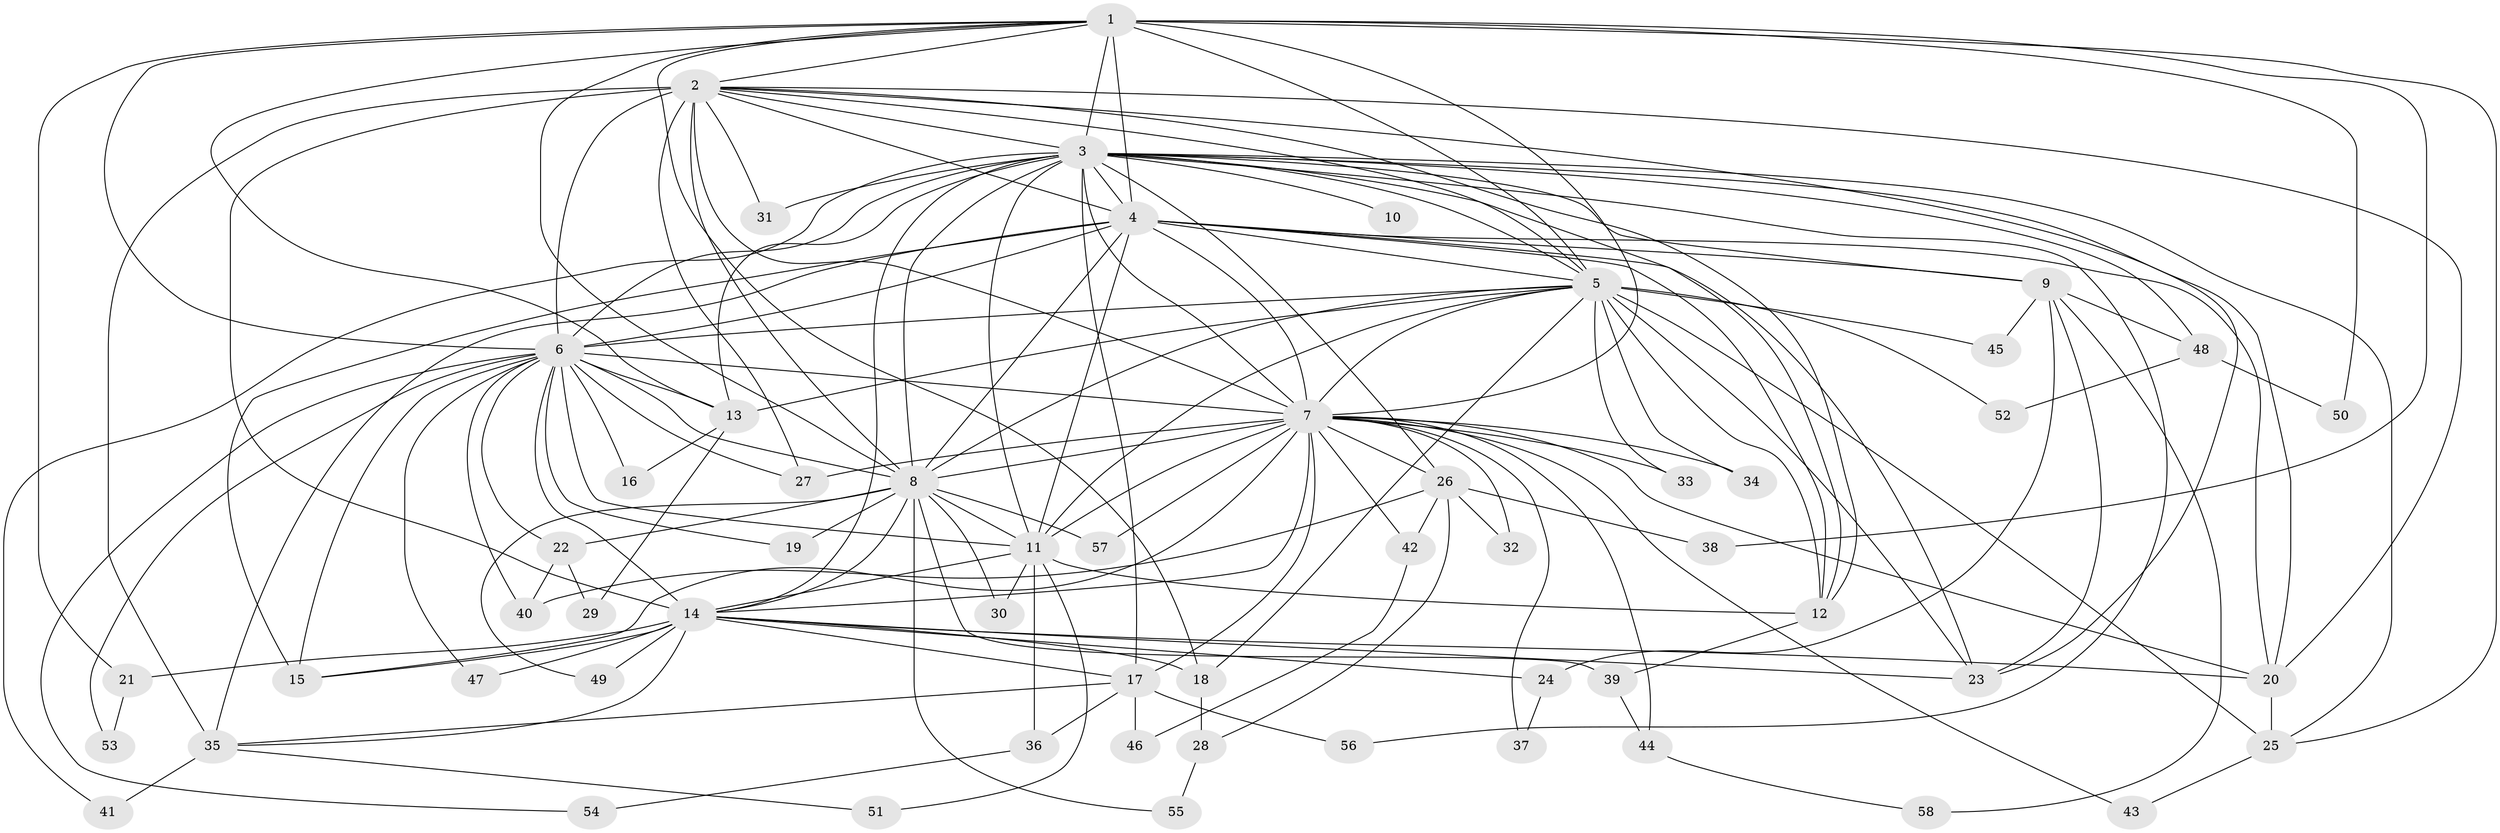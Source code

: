 // original degree distribution, {16: 0.017241379310344827, 32: 0.008620689655172414, 27: 0.02586206896551724, 20: 0.008620689655172414, 24: 0.008620689655172414, 14: 0.008620689655172414, 21: 0.008620689655172414, 7: 0.02586206896551724, 2: 0.5603448275862069, 4: 0.07758620689655173, 5: 0.04310344827586207, 3: 0.1896551724137931, 6: 0.017241379310344827}
// Generated by graph-tools (version 1.1) at 2025/34/03/09/25 02:34:56]
// undirected, 58 vertices, 156 edges
graph export_dot {
graph [start="1"]
  node [color=gray90,style=filled];
  1;
  2;
  3;
  4;
  5;
  6;
  7;
  8;
  9;
  10;
  11;
  12;
  13;
  14;
  15;
  16;
  17;
  18;
  19;
  20;
  21;
  22;
  23;
  24;
  25;
  26;
  27;
  28;
  29;
  30;
  31;
  32;
  33;
  34;
  35;
  36;
  37;
  38;
  39;
  40;
  41;
  42;
  43;
  44;
  45;
  46;
  47;
  48;
  49;
  50;
  51;
  52;
  53;
  54;
  55;
  56;
  57;
  58;
  1 -- 2 [weight=2.0];
  1 -- 3 [weight=1.0];
  1 -- 4 [weight=3.0];
  1 -- 5 [weight=1.0];
  1 -- 6 [weight=1.0];
  1 -- 7 [weight=1.0];
  1 -- 8 [weight=1.0];
  1 -- 13 [weight=1.0];
  1 -- 18 [weight=1.0];
  1 -- 21 [weight=1.0];
  1 -- 25 [weight=1.0];
  1 -- 38 [weight=1.0];
  1 -- 50 [weight=1.0];
  2 -- 3 [weight=3.0];
  2 -- 4 [weight=4.0];
  2 -- 5 [weight=3.0];
  2 -- 6 [weight=3.0];
  2 -- 7 [weight=2.0];
  2 -- 8 [weight=2.0];
  2 -- 12 [weight=1.0];
  2 -- 14 [weight=14.0];
  2 -- 20 [weight=1.0];
  2 -- 23 [weight=1.0];
  2 -- 27 [weight=1.0];
  2 -- 31 [weight=3.0];
  2 -- 35 [weight=2.0];
  3 -- 4 [weight=2.0];
  3 -- 5 [weight=1.0];
  3 -- 6 [weight=1.0];
  3 -- 7 [weight=2.0];
  3 -- 8 [weight=1.0];
  3 -- 9 [weight=1.0];
  3 -- 10 [weight=1.0];
  3 -- 11 [weight=2.0];
  3 -- 12 [weight=1.0];
  3 -- 13 [weight=1.0];
  3 -- 14 [weight=1.0];
  3 -- 17 [weight=1.0];
  3 -- 20 [weight=1.0];
  3 -- 25 [weight=1.0];
  3 -- 26 [weight=1.0];
  3 -- 31 [weight=2.0];
  3 -- 41 [weight=1.0];
  3 -- 48 [weight=1.0];
  3 -- 56 [weight=1.0];
  4 -- 5 [weight=2.0];
  4 -- 6 [weight=2.0];
  4 -- 7 [weight=3.0];
  4 -- 8 [weight=3.0];
  4 -- 9 [weight=1.0];
  4 -- 11 [weight=13.0];
  4 -- 12 [weight=1.0];
  4 -- 15 [weight=1.0];
  4 -- 20 [weight=1.0];
  4 -- 23 [weight=1.0];
  4 -- 35 [weight=2.0];
  5 -- 6 [weight=1.0];
  5 -- 7 [weight=2.0];
  5 -- 8 [weight=1.0];
  5 -- 11 [weight=1.0];
  5 -- 12 [weight=1.0];
  5 -- 13 [weight=1.0];
  5 -- 18 [weight=1.0];
  5 -- 23 [weight=1.0];
  5 -- 25 [weight=1.0];
  5 -- 33 [weight=1.0];
  5 -- 34 [weight=1.0];
  5 -- 45 [weight=1.0];
  5 -- 52 [weight=1.0];
  6 -- 7 [weight=1.0];
  6 -- 8 [weight=1.0];
  6 -- 11 [weight=2.0];
  6 -- 13 [weight=1.0];
  6 -- 14 [weight=1.0];
  6 -- 15 [weight=1.0];
  6 -- 16 [weight=1.0];
  6 -- 19 [weight=1.0];
  6 -- 22 [weight=1.0];
  6 -- 27 [weight=1.0];
  6 -- 40 [weight=2.0];
  6 -- 47 [weight=1.0];
  6 -- 53 [weight=1.0];
  6 -- 54 [weight=1.0];
  7 -- 8 [weight=1.0];
  7 -- 11 [weight=1.0];
  7 -- 14 [weight=1.0];
  7 -- 15 [weight=1.0];
  7 -- 17 [weight=1.0];
  7 -- 20 [weight=1.0];
  7 -- 26 [weight=1.0];
  7 -- 27 [weight=1.0];
  7 -- 32 [weight=1.0];
  7 -- 33 [weight=1.0];
  7 -- 34 [weight=1.0];
  7 -- 37 [weight=1.0];
  7 -- 42 [weight=1.0];
  7 -- 43 [weight=1.0];
  7 -- 44 [weight=1.0];
  7 -- 57 [weight=1.0];
  8 -- 11 [weight=1.0];
  8 -- 14 [weight=2.0];
  8 -- 19 [weight=2.0];
  8 -- 22 [weight=1.0];
  8 -- 30 [weight=1.0];
  8 -- 39 [weight=1.0];
  8 -- 49 [weight=1.0];
  8 -- 55 [weight=1.0];
  8 -- 57 [weight=1.0];
  9 -- 23 [weight=1.0];
  9 -- 24 [weight=1.0];
  9 -- 45 [weight=1.0];
  9 -- 48 [weight=1.0];
  9 -- 58 [weight=1.0];
  11 -- 12 [weight=1.0];
  11 -- 14 [weight=3.0];
  11 -- 30 [weight=1.0];
  11 -- 36 [weight=1.0];
  11 -- 51 [weight=1.0];
  12 -- 39 [weight=1.0];
  13 -- 16 [weight=1.0];
  13 -- 29 [weight=1.0];
  14 -- 15 [weight=1.0];
  14 -- 17 [weight=1.0];
  14 -- 18 [weight=2.0];
  14 -- 20 [weight=1.0];
  14 -- 21 [weight=2.0];
  14 -- 23 [weight=2.0];
  14 -- 24 [weight=1.0];
  14 -- 35 [weight=1.0];
  14 -- 47 [weight=1.0];
  14 -- 49 [weight=1.0];
  17 -- 35 [weight=1.0];
  17 -- 36 [weight=1.0];
  17 -- 46 [weight=1.0];
  17 -- 56 [weight=1.0];
  18 -- 28 [weight=1.0];
  20 -- 25 [weight=1.0];
  21 -- 53 [weight=1.0];
  22 -- 29 [weight=1.0];
  22 -- 40 [weight=1.0];
  24 -- 37 [weight=1.0];
  25 -- 43 [weight=1.0];
  26 -- 28 [weight=1.0];
  26 -- 32 [weight=1.0];
  26 -- 38 [weight=1.0];
  26 -- 40 [weight=1.0];
  26 -- 42 [weight=1.0];
  28 -- 55 [weight=1.0];
  35 -- 41 [weight=1.0];
  35 -- 51 [weight=1.0];
  36 -- 54 [weight=1.0];
  39 -- 44 [weight=1.0];
  42 -- 46 [weight=1.0];
  44 -- 58 [weight=1.0];
  48 -- 50 [weight=1.0];
  48 -- 52 [weight=1.0];
}
